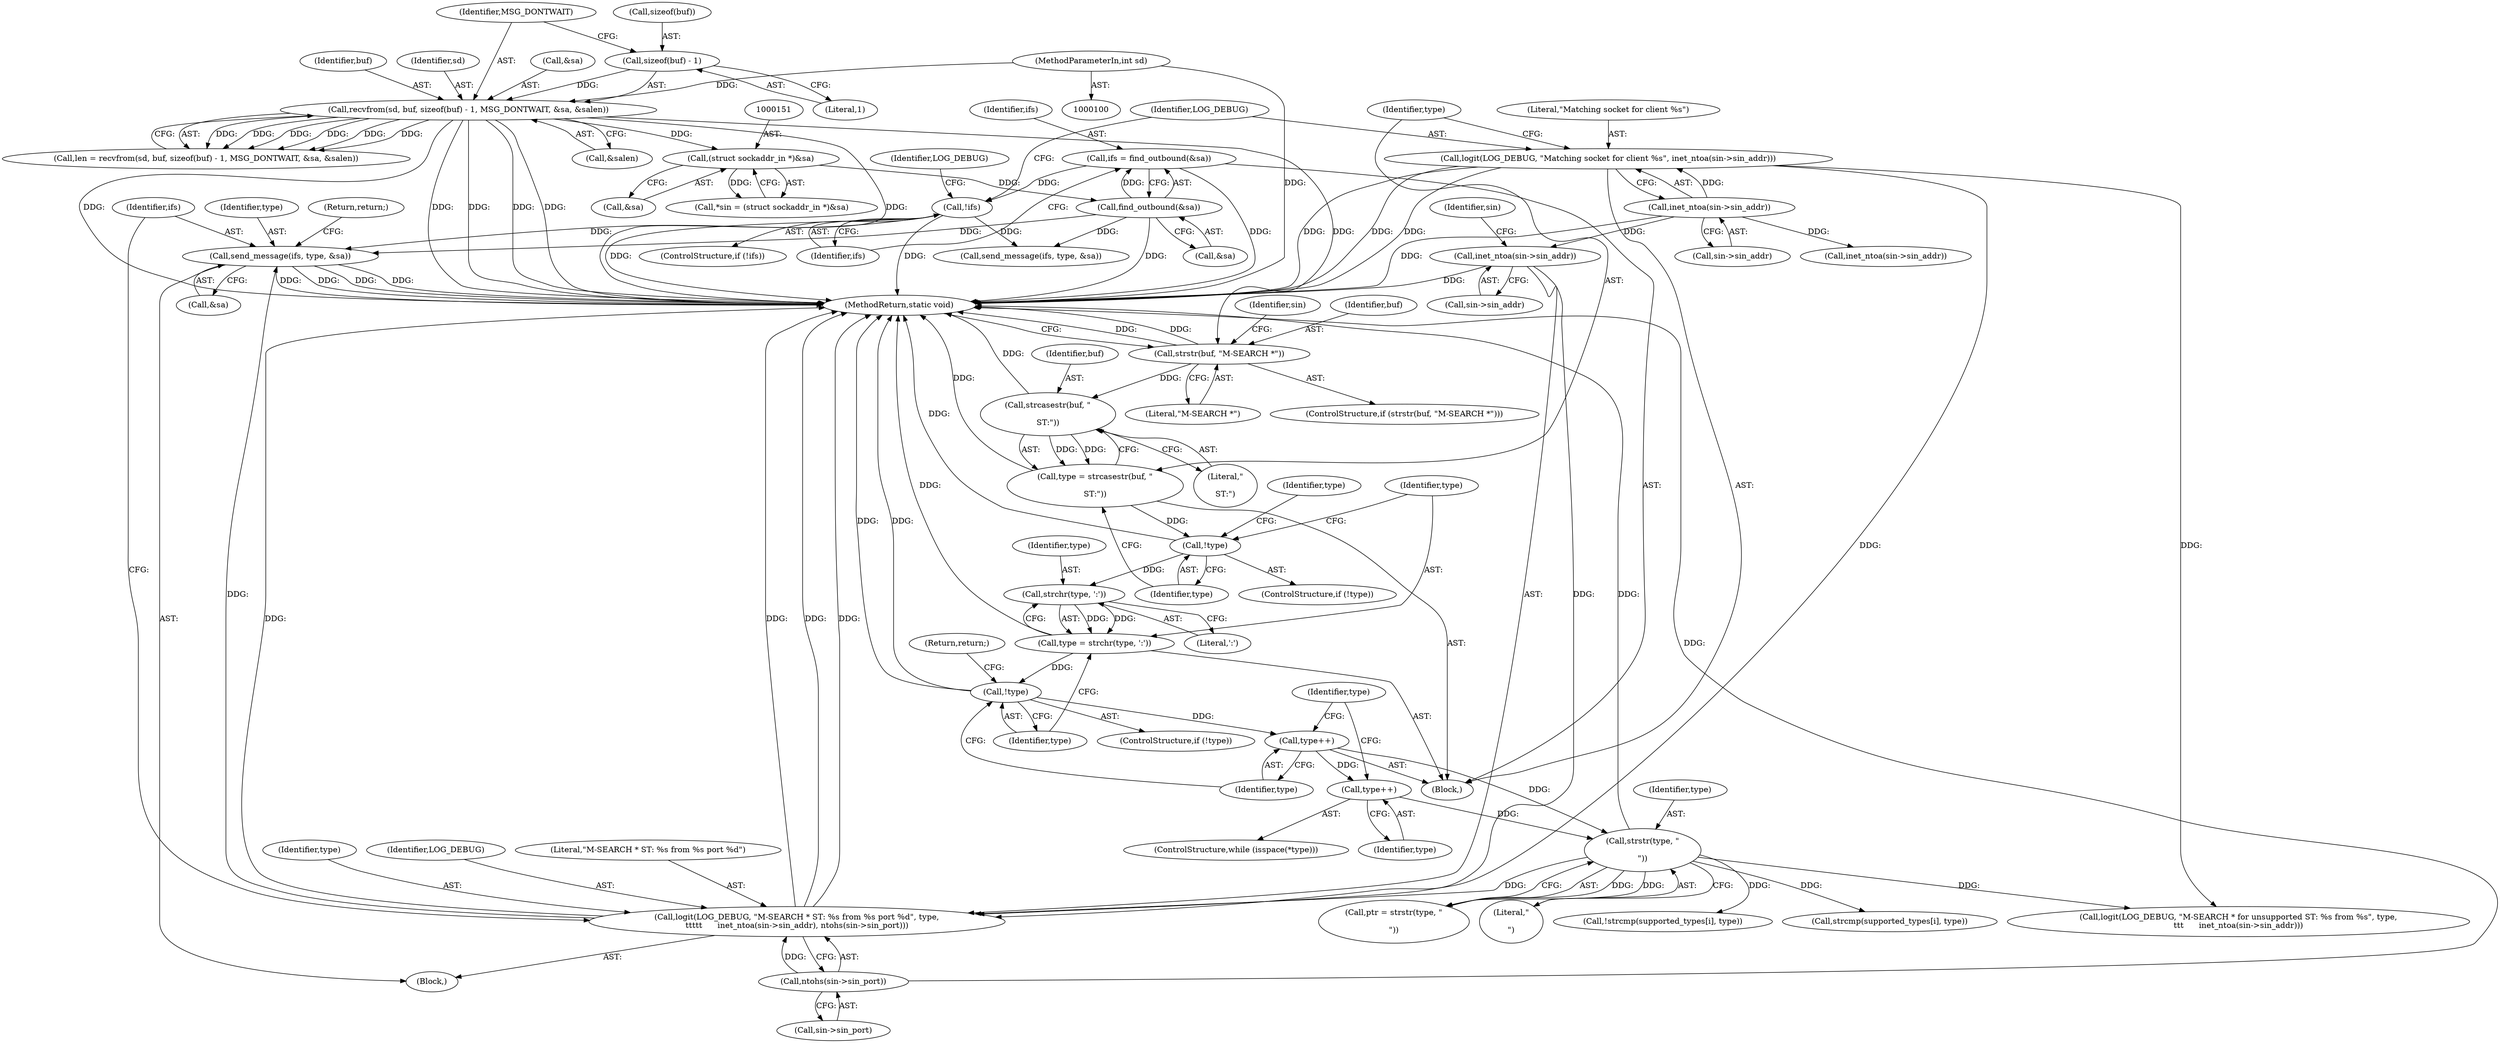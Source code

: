 digraph "0_ssdp-responder_ce04b1f29a137198182f60bbb628d5ceb8171765@pointer" {
"1000256" [label="(Call,send_message(ifs, type, &sa))"];
"1000160" [label="(Call,!ifs)"];
"1000154" [label="(Call,ifs = find_outbound(&sa))"];
"1000156" [label="(Call,find_outbound(&sa))"];
"1000150" [label="(Call,(struct sockaddr_in *)&sa)"];
"1000114" [label="(Call,recvfrom(sd, buf, sizeof(buf) - 1, MSG_DONTWAIT, &sa, &salen))"];
"1000101" [label="(MethodParameterIn,int sd)"];
"1000117" [label="(Call,sizeof(buf) - 1)"];
"1000244" [label="(Call,logit(LOG_DEBUG, \"M-SEARCH * ST: %s from %s port %d\", type,\n\t\t\t\t\t      inet_ntoa(sin->sin_addr), ntohs(sin->sin_port)))"];
"1000171" [label="(Call,logit(LOG_DEBUG, \"Matching socket for client %s\", inet_ntoa(sin->sin_addr)))"];
"1000174" [label="(Call,inet_ntoa(sin->sin_addr))"];
"1000215" [label="(Call,strstr(type, \"\r\n\"))"];
"1000205" [label="(Call,type++)"];
"1000202" [label="(Call,!type)"];
"1000196" [label="(Call,type = strchr(type, ':'))"];
"1000198" [label="(Call,strchr(type, ':'))"];
"1000184" [label="(Call,!type)"];
"1000178" [label="(Call,type = strcasestr(buf, \"\r\nST:\"))"];
"1000180" [label="(Call,strcasestr(buf, \"\r\nST:\"))"];
"1000139" [label="(Call,strstr(buf, \"M-SEARCH *\"))"];
"1000211" [label="(Call,type++)"];
"1000248" [label="(Call,inet_ntoa(sin->sin_addr))"];
"1000252" [label="(Call,ntohs(sin->sin_port))"];
"1000116" [label="(Identifier,buf)"];
"1000258" [label="(Identifier,type)"];
"1000190" [label="(Call,send_message(ifs, type, &sa))"];
"1000161" [label="(Identifier,ifs)"];
"1000124" [label="(Call,&salen)"];
"1000173" [label="(Literal,\"Matching socket for client %s\")"];
"1000204" [label="(Return,return;)"];
"1000156" [label="(Call,find_outbound(&sa))"];
"1000114" [label="(Call,recvfrom(sd, buf, sizeof(buf) - 1, MSG_DONTWAIT, &sa, &salen))"];
"1000254" [label="(Identifier,sin)"];
"1000150" [label="(Call,(struct sockaddr_in *)&sa)"];
"1000141" [label="(Literal,\"M-SEARCH *\")"];
"1000200" [label="(Literal,':')"];
"1000118" [label="(Call,sizeof(buf))"];
"1000252" [label="(Call,ntohs(sin->sin_port))"];
"1000210" [label="(Identifier,type)"];
"1000184" [label="(Call,!type)"];
"1000203" [label="(Identifier,type)"];
"1000155" [label="(Identifier,ifs)"];
"1000152" [label="(Call,&sa)"];
"1000115" [label="(Identifier,sd)"];
"1000247" [label="(Identifier,type)"];
"1000253" [label="(Call,sin->sin_port)"];
"1000212" [label="(Identifier,type)"];
"1000164" [label="(Identifier,LOG_DEBUG)"];
"1000174" [label="(Call,inet_ntoa(sin->sin_addr))"];
"1000257" [label="(Identifier,ifs)"];
"1000159" [label="(ControlStructure,if (!ifs))"];
"1000198" [label="(Call,strchr(type, ':'))"];
"1000261" [label="(Return,return;)"];
"1000142" [label="(Block,)"];
"1000120" [label="(Literal,1)"];
"1000256" [label="(Call,send_message(ifs, type, &sa))"];
"1000182" [label="(Literal,\"\r\nST:\")"];
"1000266" [label="(Call,inet_ntoa(sin->sin_addr))"];
"1000211" [label="(Call,type++)"];
"1000171" [label="(Call,logit(LOG_DEBUG, \"Matching socket for client %s\", inet_ntoa(sin->sin_addr)))"];
"1000217" [label="(Literal,\"\r\n\")"];
"1000138" [label="(ControlStructure,if (strstr(buf, \"M-SEARCH *\")))"];
"1000157" [label="(Call,&sa)"];
"1000183" [label="(ControlStructure,if (!type))"];
"1000197" [label="(Identifier,type)"];
"1000178" [label="(Call,type = strcasestr(buf, \"\r\nST:\"))"];
"1000205" [label="(Call,type++)"];
"1000248" [label="(Call,inet_ntoa(sin->sin_addr))"];
"1000259" [label="(Call,&sa)"];
"1000201" [label="(ControlStructure,if (!type))"];
"1000117" [label="(Call,sizeof(buf) - 1)"];
"1000244" [label="(Call,logit(LOG_DEBUG, \"M-SEARCH * ST: %s from %s port %d\", type,\n\t\t\t\t\t      inet_ntoa(sin->sin_addr), ntohs(sin->sin_port)))"];
"1000199" [label="(Identifier,type)"];
"1000249" [label="(Call,sin->sin_addr)"];
"1000213" [label="(Call,ptr = strstr(type, \"\r\n\"))"];
"1000121" [label="(Identifier,MSG_DONTWAIT)"];
"1000112" [label="(Call,len = recvfrom(sd, buf, sizeof(buf) - 1, MSG_DONTWAIT, &sa, &salen))"];
"1000101" [label="(MethodParameterIn,int sd)"];
"1000139" [label="(Call,strstr(buf, \"M-SEARCH *\"))"];
"1000245" [label="(Identifier,LOG_DEBUG)"];
"1000215" [label="(Call,strstr(type, \"\r\n\"))"];
"1000237" [label="(Call,!strcmp(supported_types[i], type))"];
"1000175" [label="(Call,sin->sin_addr)"];
"1000206" [label="(Identifier,type)"];
"1000196" [label="(Call,type = strchr(type, ':'))"];
"1000148" [label="(Call,*sin = (struct sockaddr_in *)&sa)"];
"1000180" [label="(Call,strcasestr(buf, \"\r\nST:\"))"];
"1000149" [label="(Identifier,sin)"];
"1000238" [label="(Call,strcmp(supported_types[i], type))"];
"1000140" [label="(Identifier,buf)"];
"1000243" [label="(Block,)"];
"1000154" [label="(Call,ifs = find_outbound(&sa))"];
"1000122" [label="(Call,&sa)"];
"1000188" [label="(Identifier,type)"];
"1000172" [label="(Identifier,LOG_DEBUG)"];
"1000216" [label="(Identifier,type)"];
"1000160" [label="(Call,!ifs)"];
"1000246" [label="(Literal,\"M-SEARCH * ST: %s from %s port %d\")"];
"1000179" [label="(Identifier,type)"];
"1000202" [label="(Call,!type)"];
"1000181" [label="(Identifier,buf)"];
"1000270" [label="(MethodReturn,static void)"];
"1000185" [label="(Identifier,type)"];
"1000207" [label="(ControlStructure,while (isspace(*type)))"];
"1000262" [label="(Call,logit(LOG_DEBUG, \"M-SEARCH * for unsupported ST: %s from %s\", type,\n\t\t\t      inet_ntoa(sin->sin_addr)))"];
"1000256" -> "1000243"  [label="AST: "];
"1000256" -> "1000259"  [label="CFG: "];
"1000257" -> "1000256"  [label="AST: "];
"1000258" -> "1000256"  [label="AST: "];
"1000259" -> "1000256"  [label="AST: "];
"1000261" -> "1000256"  [label="CFG: "];
"1000256" -> "1000270"  [label="DDG: "];
"1000256" -> "1000270"  [label="DDG: "];
"1000256" -> "1000270"  [label="DDG: "];
"1000256" -> "1000270"  [label="DDG: "];
"1000160" -> "1000256"  [label="DDG: "];
"1000244" -> "1000256"  [label="DDG: "];
"1000156" -> "1000256"  [label="DDG: "];
"1000160" -> "1000159"  [label="AST: "];
"1000160" -> "1000161"  [label="CFG: "];
"1000161" -> "1000160"  [label="AST: "];
"1000164" -> "1000160"  [label="CFG: "];
"1000172" -> "1000160"  [label="CFG: "];
"1000160" -> "1000270"  [label="DDG: "];
"1000160" -> "1000270"  [label="DDG: "];
"1000154" -> "1000160"  [label="DDG: "];
"1000160" -> "1000190"  [label="DDG: "];
"1000154" -> "1000142"  [label="AST: "];
"1000154" -> "1000156"  [label="CFG: "];
"1000155" -> "1000154"  [label="AST: "];
"1000156" -> "1000154"  [label="AST: "];
"1000161" -> "1000154"  [label="CFG: "];
"1000154" -> "1000270"  [label="DDG: "];
"1000156" -> "1000154"  [label="DDG: "];
"1000156" -> "1000157"  [label="CFG: "];
"1000157" -> "1000156"  [label="AST: "];
"1000156" -> "1000270"  [label="DDG: "];
"1000150" -> "1000156"  [label="DDG: "];
"1000156" -> "1000190"  [label="DDG: "];
"1000150" -> "1000148"  [label="AST: "];
"1000150" -> "1000152"  [label="CFG: "];
"1000151" -> "1000150"  [label="AST: "];
"1000152" -> "1000150"  [label="AST: "];
"1000148" -> "1000150"  [label="CFG: "];
"1000150" -> "1000148"  [label="DDG: "];
"1000114" -> "1000150"  [label="DDG: "];
"1000114" -> "1000112"  [label="AST: "];
"1000114" -> "1000124"  [label="CFG: "];
"1000115" -> "1000114"  [label="AST: "];
"1000116" -> "1000114"  [label="AST: "];
"1000117" -> "1000114"  [label="AST: "];
"1000121" -> "1000114"  [label="AST: "];
"1000122" -> "1000114"  [label="AST: "];
"1000124" -> "1000114"  [label="AST: "];
"1000112" -> "1000114"  [label="CFG: "];
"1000114" -> "1000270"  [label="DDG: "];
"1000114" -> "1000270"  [label="DDG: "];
"1000114" -> "1000270"  [label="DDG: "];
"1000114" -> "1000270"  [label="DDG: "];
"1000114" -> "1000270"  [label="DDG: "];
"1000114" -> "1000270"  [label="DDG: "];
"1000114" -> "1000112"  [label="DDG: "];
"1000114" -> "1000112"  [label="DDG: "];
"1000114" -> "1000112"  [label="DDG: "];
"1000114" -> "1000112"  [label="DDG: "];
"1000114" -> "1000112"  [label="DDG: "];
"1000114" -> "1000112"  [label="DDG: "];
"1000101" -> "1000114"  [label="DDG: "];
"1000117" -> "1000114"  [label="DDG: "];
"1000114" -> "1000139"  [label="DDG: "];
"1000101" -> "1000100"  [label="AST: "];
"1000101" -> "1000270"  [label="DDG: "];
"1000117" -> "1000120"  [label="CFG: "];
"1000118" -> "1000117"  [label="AST: "];
"1000120" -> "1000117"  [label="AST: "];
"1000121" -> "1000117"  [label="CFG: "];
"1000244" -> "1000243"  [label="AST: "];
"1000244" -> "1000252"  [label="CFG: "];
"1000245" -> "1000244"  [label="AST: "];
"1000246" -> "1000244"  [label="AST: "];
"1000247" -> "1000244"  [label="AST: "];
"1000248" -> "1000244"  [label="AST: "];
"1000252" -> "1000244"  [label="AST: "];
"1000257" -> "1000244"  [label="CFG: "];
"1000244" -> "1000270"  [label="DDG: "];
"1000244" -> "1000270"  [label="DDG: "];
"1000244" -> "1000270"  [label="DDG: "];
"1000244" -> "1000270"  [label="DDG: "];
"1000171" -> "1000244"  [label="DDG: "];
"1000215" -> "1000244"  [label="DDG: "];
"1000248" -> "1000244"  [label="DDG: "];
"1000252" -> "1000244"  [label="DDG: "];
"1000171" -> "1000142"  [label="AST: "];
"1000171" -> "1000174"  [label="CFG: "];
"1000172" -> "1000171"  [label="AST: "];
"1000173" -> "1000171"  [label="AST: "];
"1000174" -> "1000171"  [label="AST: "];
"1000179" -> "1000171"  [label="CFG: "];
"1000171" -> "1000270"  [label="DDG: "];
"1000171" -> "1000270"  [label="DDG: "];
"1000171" -> "1000270"  [label="DDG: "];
"1000174" -> "1000171"  [label="DDG: "];
"1000171" -> "1000262"  [label="DDG: "];
"1000174" -> "1000175"  [label="CFG: "];
"1000175" -> "1000174"  [label="AST: "];
"1000174" -> "1000270"  [label="DDG: "];
"1000174" -> "1000248"  [label="DDG: "];
"1000174" -> "1000266"  [label="DDG: "];
"1000215" -> "1000213"  [label="AST: "];
"1000215" -> "1000217"  [label="CFG: "];
"1000216" -> "1000215"  [label="AST: "];
"1000217" -> "1000215"  [label="AST: "];
"1000213" -> "1000215"  [label="CFG: "];
"1000215" -> "1000270"  [label="DDG: "];
"1000215" -> "1000213"  [label="DDG: "];
"1000215" -> "1000213"  [label="DDG: "];
"1000205" -> "1000215"  [label="DDG: "];
"1000211" -> "1000215"  [label="DDG: "];
"1000215" -> "1000237"  [label="DDG: "];
"1000215" -> "1000238"  [label="DDG: "];
"1000215" -> "1000262"  [label="DDG: "];
"1000205" -> "1000142"  [label="AST: "];
"1000205" -> "1000206"  [label="CFG: "];
"1000206" -> "1000205"  [label="AST: "];
"1000210" -> "1000205"  [label="CFG: "];
"1000202" -> "1000205"  [label="DDG: "];
"1000205" -> "1000211"  [label="DDG: "];
"1000202" -> "1000201"  [label="AST: "];
"1000202" -> "1000203"  [label="CFG: "];
"1000203" -> "1000202"  [label="AST: "];
"1000204" -> "1000202"  [label="CFG: "];
"1000206" -> "1000202"  [label="CFG: "];
"1000202" -> "1000270"  [label="DDG: "];
"1000202" -> "1000270"  [label="DDG: "];
"1000196" -> "1000202"  [label="DDG: "];
"1000196" -> "1000142"  [label="AST: "];
"1000196" -> "1000198"  [label="CFG: "];
"1000197" -> "1000196"  [label="AST: "];
"1000198" -> "1000196"  [label="AST: "];
"1000203" -> "1000196"  [label="CFG: "];
"1000196" -> "1000270"  [label="DDG: "];
"1000198" -> "1000196"  [label="DDG: "];
"1000198" -> "1000196"  [label="DDG: "];
"1000198" -> "1000200"  [label="CFG: "];
"1000199" -> "1000198"  [label="AST: "];
"1000200" -> "1000198"  [label="AST: "];
"1000184" -> "1000198"  [label="DDG: "];
"1000184" -> "1000183"  [label="AST: "];
"1000184" -> "1000185"  [label="CFG: "];
"1000185" -> "1000184"  [label="AST: "];
"1000188" -> "1000184"  [label="CFG: "];
"1000197" -> "1000184"  [label="CFG: "];
"1000184" -> "1000270"  [label="DDG: "];
"1000178" -> "1000184"  [label="DDG: "];
"1000178" -> "1000142"  [label="AST: "];
"1000178" -> "1000180"  [label="CFG: "];
"1000179" -> "1000178"  [label="AST: "];
"1000180" -> "1000178"  [label="AST: "];
"1000185" -> "1000178"  [label="CFG: "];
"1000178" -> "1000270"  [label="DDG: "];
"1000180" -> "1000178"  [label="DDG: "];
"1000180" -> "1000178"  [label="DDG: "];
"1000180" -> "1000182"  [label="CFG: "];
"1000181" -> "1000180"  [label="AST: "];
"1000182" -> "1000180"  [label="AST: "];
"1000180" -> "1000270"  [label="DDG: "];
"1000139" -> "1000180"  [label="DDG: "];
"1000139" -> "1000138"  [label="AST: "];
"1000139" -> "1000141"  [label="CFG: "];
"1000140" -> "1000139"  [label="AST: "];
"1000141" -> "1000139"  [label="AST: "];
"1000149" -> "1000139"  [label="CFG: "];
"1000270" -> "1000139"  [label="CFG: "];
"1000139" -> "1000270"  [label="DDG: "];
"1000139" -> "1000270"  [label="DDG: "];
"1000211" -> "1000207"  [label="AST: "];
"1000211" -> "1000212"  [label="CFG: "];
"1000212" -> "1000211"  [label="AST: "];
"1000210" -> "1000211"  [label="CFG: "];
"1000248" -> "1000249"  [label="CFG: "];
"1000249" -> "1000248"  [label="AST: "];
"1000254" -> "1000248"  [label="CFG: "];
"1000248" -> "1000270"  [label="DDG: "];
"1000252" -> "1000253"  [label="CFG: "];
"1000253" -> "1000252"  [label="AST: "];
"1000252" -> "1000270"  [label="DDG: "];
}

